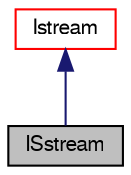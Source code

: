 digraph "ISstream"
{
  bgcolor="transparent";
  edge [fontname="FreeSans",fontsize="10",labelfontname="FreeSans",labelfontsize="10"];
  node [fontname="FreeSans",fontsize="10",shape=record];
  Node5 [label="ISstream",height=0.2,width=0.4,color="black", fillcolor="grey75", style="filled", fontcolor="black"];
  Node6 -> Node5 [dir="back",color="midnightblue",fontsize="10",style="solid",fontname="FreeSans"];
  Node6 [label="Istream",height=0.2,width=0.4,color="red",URL="$a26234.html",tooltip="An Istream is an abstract base class for all input systems (streams, files, token lists etc)..."];
}
